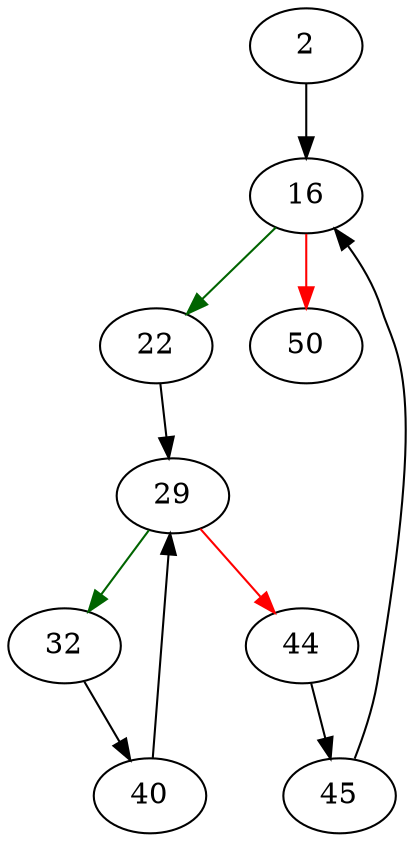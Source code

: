 strict digraph "reindexDatabases" {
	// Node definitions.
	2 [entry=true];
	16;
	22;
	50;
	29;
	32;
	44;
	40;
	45;

	// Edge definitions.
	2 -> 16;
	16 -> 22 [
		color=darkgreen
		cond=true
	];
	16 -> 50 [
		color=red
		cond=false
	];
	22 -> 29;
	29 -> 32 [
		color=darkgreen
		cond=true
	];
	29 -> 44 [
		color=red
		cond=false
	];
	32 -> 40;
	44 -> 45;
	40 -> 29;
	45 -> 16;
}